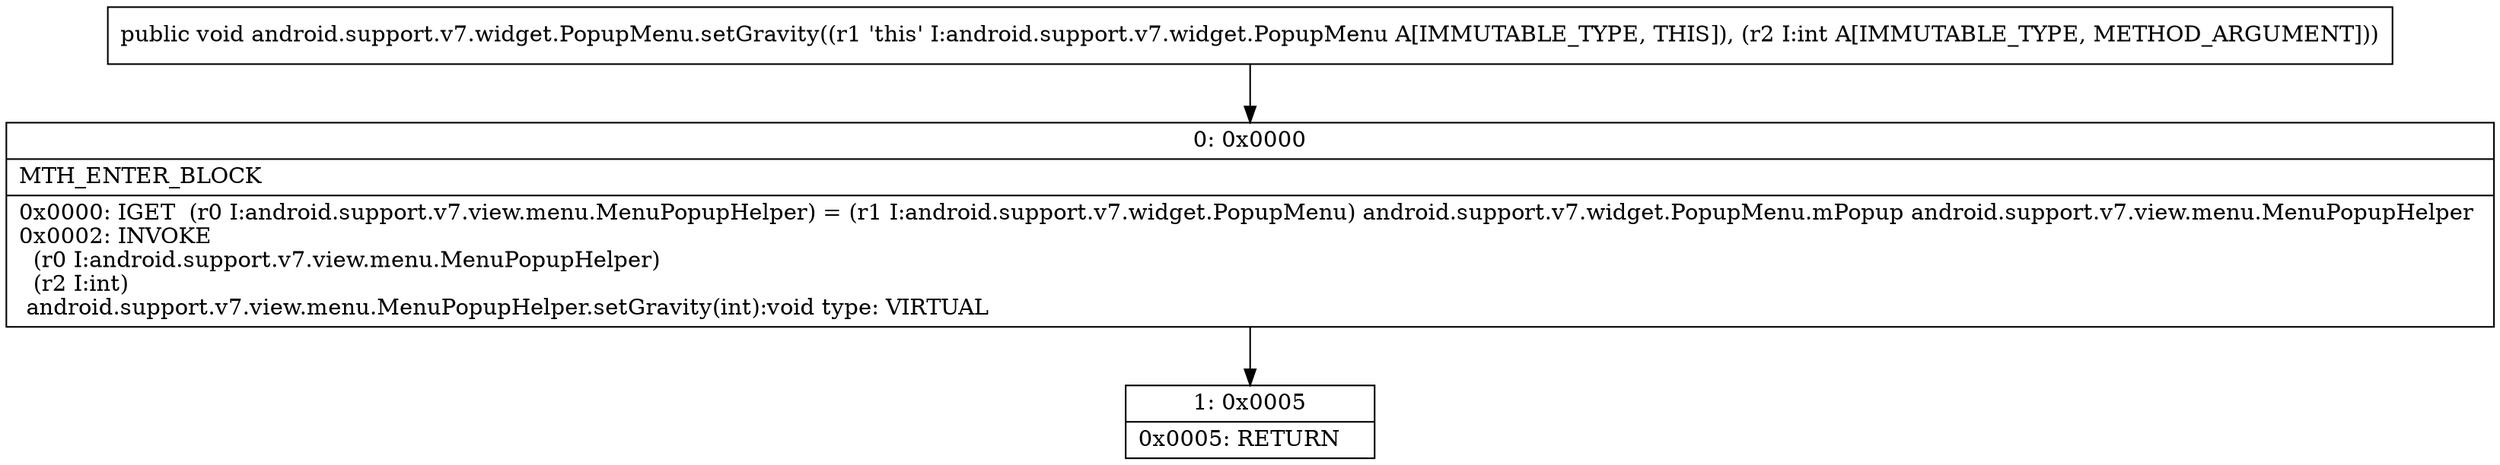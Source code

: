 digraph "CFG forandroid.support.v7.widget.PopupMenu.setGravity(I)V" {
Node_0 [shape=record,label="{0\:\ 0x0000|MTH_ENTER_BLOCK\l|0x0000: IGET  (r0 I:android.support.v7.view.menu.MenuPopupHelper) = (r1 I:android.support.v7.widget.PopupMenu) android.support.v7.widget.PopupMenu.mPopup android.support.v7.view.menu.MenuPopupHelper \l0x0002: INVOKE  \l  (r0 I:android.support.v7.view.menu.MenuPopupHelper)\l  (r2 I:int)\l android.support.v7.view.menu.MenuPopupHelper.setGravity(int):void type: VIRTUAL \l}"];
Node_1 [shape=record,label="{1\:\ 0x0005|0x0005: RETURN   \l}"];
MethodNode[shape=record,label="{public void android.support.v7.widget.PopupMenu.setGravity((r1 'this' I:android.support.v7.widget.PopupMenu A[IMMUTABLE_TYPE, THIS]), (r2 I:int A[IMMUTABLE_TYPE, METHOD_ARGUMENT])) }"];
MethodNode -> Node_0;
Node_0 -> Node_1;
}

